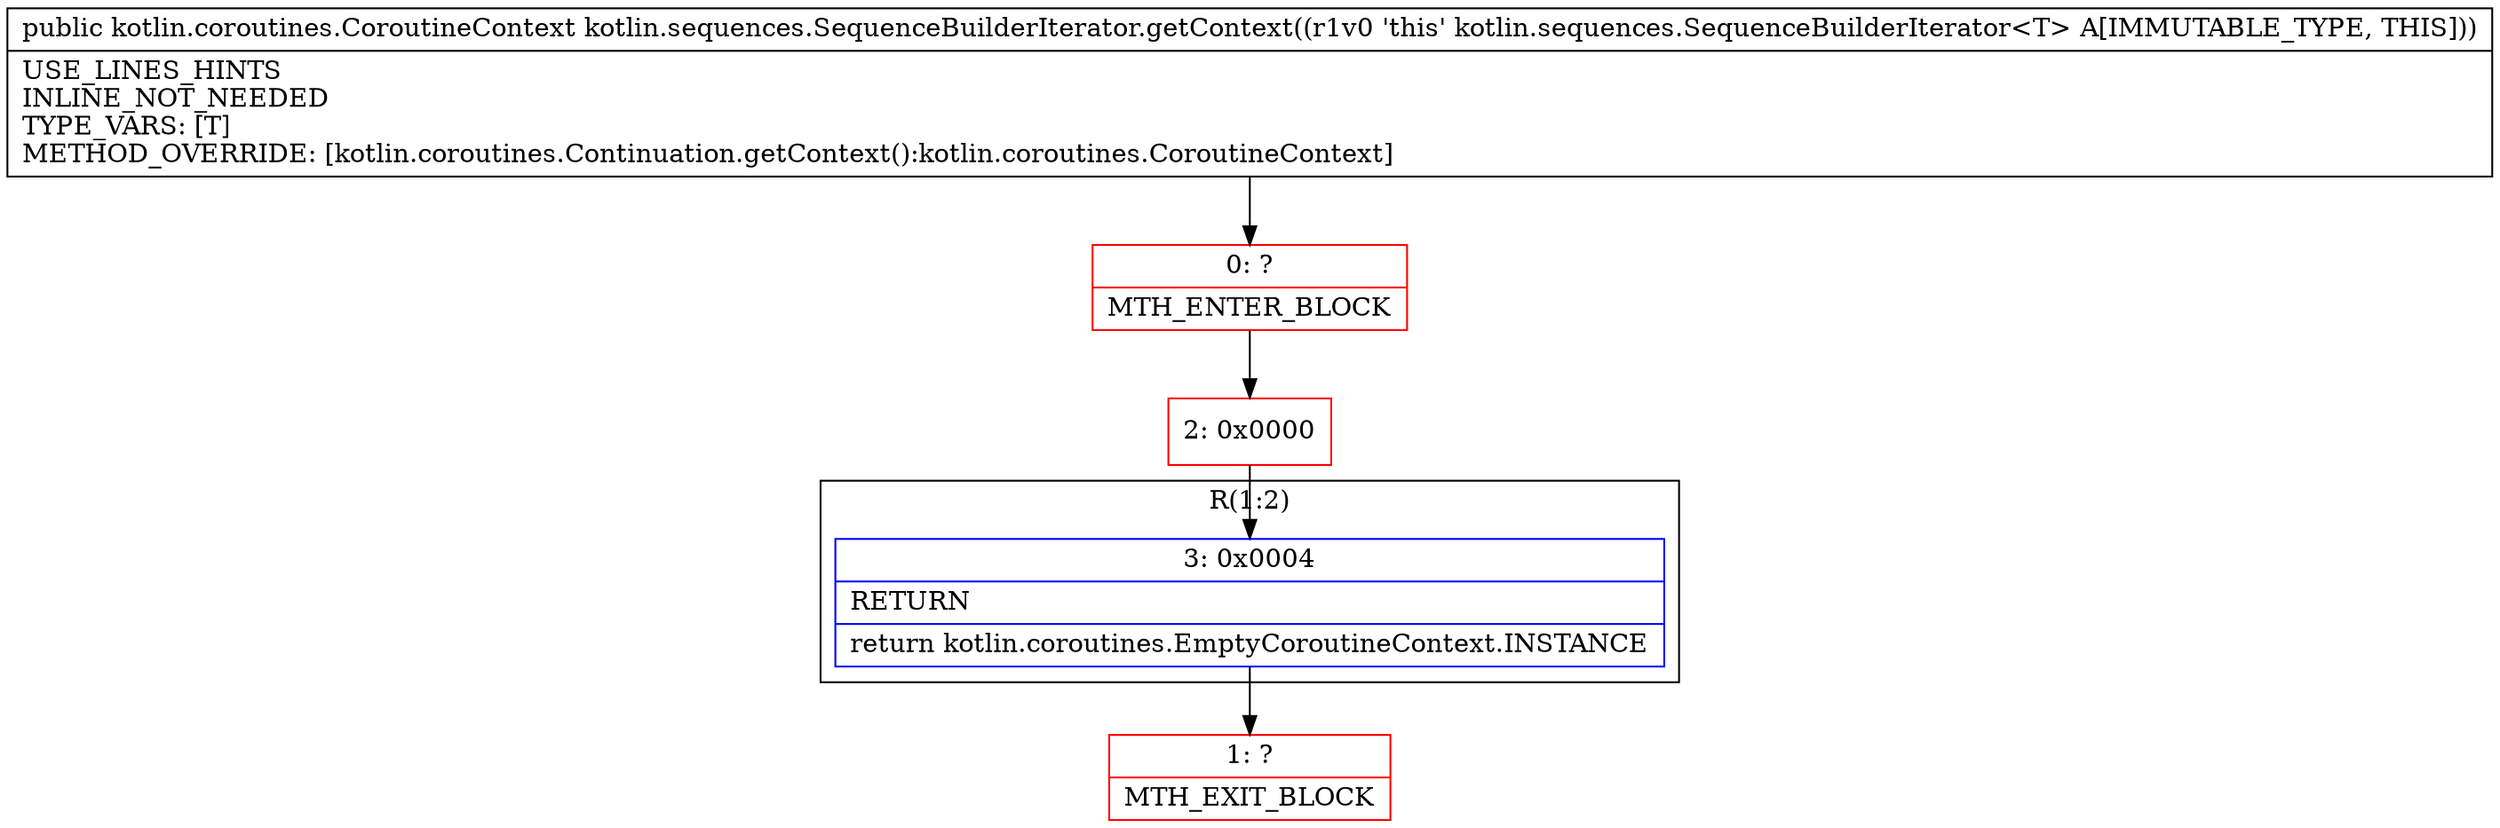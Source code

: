 digraph "CFG forkotlin.sequences.SequenceBuilderIterator.getContext()Lkotlin\/coroutines\/CoroutineContext;" {
subgraph cluster_Region_769616126 {
label = "R(1:2)";
node [shape=record,color=blue];
Node_3 [shape=record,label="{3\:\ 0x0004|RETURN\l|return kotlin.coroutines.EmptyCoroutineContext.INSTANCE\l}"];
}
Node_0 [shape=record,color=red,label="{0\:\ ?|MTH_ENTER_BLOCK\l}"];
Node_2 [shape=record,color=red,label="{2\:\ 0x0000}"];
Node_1 [shape=record,color=red,label="{1\:\ ?|MTH_EXIT_BLOCK\l}"];
MethodNode[shape=record,label="{public kotlin.coroutines.CoroutineContext kotlin.sequences.SequenceBuilderIterator.getContext((r1v0 'this' kotlin.sequences.SequenceBuilderIterator\<T\> A[IMMUTABLE_TYPE, THIS]))  | USE_LINES_HINTS\lINLINE_NOT_NEEDED\lTYPE_VARS: [T]\lMETHOD_OVERRIDE: [kotlin.coroutines.Continuation.getContext():kotlin.coroutines.CoroutineContext]\l}"];
MethodNode -> Node_0;Node_3 -> Node_1;
Node_0 -> Node_2;
Node_2 -> Node_3;
}

